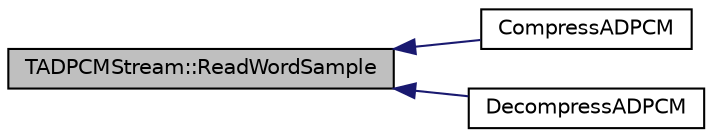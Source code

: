 digraph G
{
  edge [fontname="Helvetica",fontsize="10",labelfontname="Helvetica",labelfontsize="10"];
  node [fontname="Helvetica",fontsize="10",shape=record];
  rankdir="LR";
  Node1 [label="TADPCMStream::ReadWordSample",height=0.2,width=0.4,color="black", fillcolor="grey75", style="filled" fontcolor="black"];
  Node1 -> Node2 [dir="back",color="midnightblue",fontsize="10",style="solid",fontname="Helvetica"];
  Node2 [label="CompressADPCM",height=0.2,width=0.4,color="black", fillcolor="white", style="filled",URL="$adpcm_8h.html#aa2ceb51da39e136f78cb1b4410a7d283"];
  Node1 -> Node3 [dir="back",color="midnightblue",fontsize="10",style="solid",fontname="Helvetica"];
  Node3 [label="DecompressADPCM",height=0.2,width=0.4,color="black", fillcolor="white", style="filled",URL="$adpcm_8h.html#a056f38865da3e170eea092fa21e159a6"];
}
